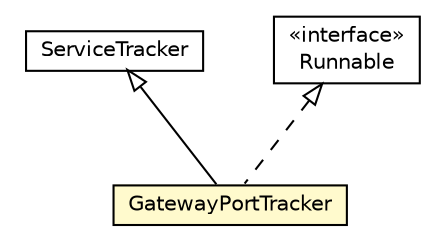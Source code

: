 #!/usr/local/bin/dot
#
# Class diagram 
# Generated by UMLGraph version R5_6-24-gf6e263 (http://www.umlgraph.org/)
#

digraph G {
	edge [fontname="Helvetica",fontsize=10,labelfontname="Helvetica",labelfontsize=10];
	node [fontname="Helvetica",fontsize=10,shape=plaintext];
	nodesep=0.25;
	ranksep=0.5;
	// org.universAAL.ri.servicegateway.osgi.GatewayPortTracker
	c4117833 [label=<<table title="org.universAAL.ri.servicegateway.osgi.GatewayPortTracker" border="0" cellborder="1" cellspacing="0" cellpadding="2" port="p" bgcolor="lemonChiffon" href="./GatewayPortTracker.html">
		<tr><td><table border="0" cellspacing="0" cellpadding="1">
<tr><td align="center" balign="center"> GatewayPortTracker </td></tr>
		</table></td></tr>
		</table>>, URL="./GatewayPortTracker.html", fontname="Helvetica", fontcolor="black", fontsize=10.0];
	//org.universAAL.ri.servicegateway.osgi.GatewayPortTracker extends org.osgi.util.tracker.ServiceTracker
	c4118718:p -> c4117833:p [dir=back,arrowtail=empty];
	//org.universAAL.ri.servicegateway.osgi.GatewayPortTracker implements java.lang.Runnable
	c4118719:p -> c4117833:p [dir=back,arrowtail=empty,style=dashed];
	// java.lang.Runnable
	c4118719 [label=<<table title="java.lang.Runnable" border="0" cellborder="1" cellspacing="0" cellpadding="2" port="p" href="http://java.sun.com/j2se/1.4.2/docs/api/java/lang/Runnable.html">
		<tr><td><table border="0" cellspacing="0" cellpadding="1">
<tr><td align="center" balign="center"> &#171;interface&#187; </td></tr>
<tr><td align="center" balign="center"> Runnable </td></tr>
		</table></td></tr>
		</table>>, URL="http://java.sun.com/j2se/1.4.2/docs/api/java/lang/Runnable.html", fontname="Helvetica", fontcolor="black", fontsize=10.0];
	// org.osgi.util.tracker.ServiceTracker
	c4118718 [label=<<table title="org.osgi.util.tracker.ServiceTracker" border="0" cellborder="1" cellspacing="0" cellpadding="2" port="p" href="http://java.sun.com/j2se/1.4.2/docs/api/org/osgi/util/tracker/ServiceTracker.html">
		<tr><td><table border="0" cellspacing="0" cellpadding="1">
<tr><td align="center" balign="center"> ServiceTracker </td></tr>
		</table></td></tr>
		</table>>, URL="http://java.sun.com/j2se/1.4.2/docs/api/org/osgi/util/tracker/ServiceTracker.html", fontname="Helvetica", fontcolor="black", fontsize=10.0];
}

